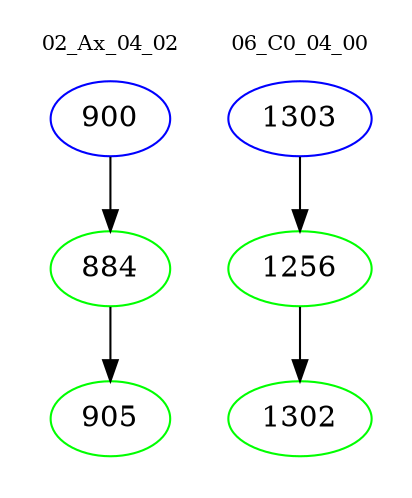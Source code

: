 digraph{
subgraph cluster_0 {
color = white
label = "02_Ax_04_02";
fontsize=10;
T0_900 [label="900", color="blue"]
T0_900 -> T0_884 [color="black"]
T0_884 [label="884", color="green"]
T0_884 -> T0_905 [color="black"]
T0_905 [label="905", color="green"]
}
subgraph cluster_1 {
color = white
label = "06_C0_04_00";
fontsize=10;
T1_1303 [label="1303", color="blue"]
T1_1303 -> T1_1256 [color="black"]
T1_1256 [label="1256", color="green"]
T1_1256 -> T1_1302 [color="black"]
T1_1302 [label="1302", color="green"]
}
}
